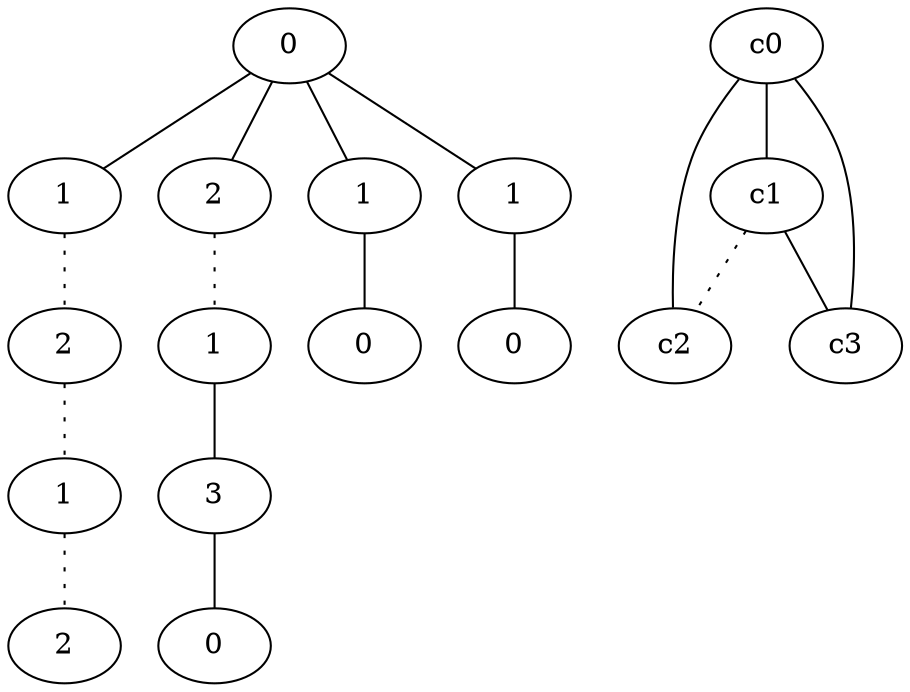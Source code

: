 graph {
a0[label=0];
a1[label=1];
a2[label=2];
a3[label=1];
a4[label=2];
a5[label=2];
a6[label=1];
a7[label=3];
a8[label=0];
a9[label=1];
a10[label=0];
a11[label=1];
a12[label=0];
a0 -- a1;
a0 -- a5;
a0 -- a9;
a0 -- a11;
a1 -- a2 [style=dotted];
a2 -- a3 [style=dotted];
a3 -- a4 [style=dotted];
a5 -- a6 [style=dotted];
a6 -- a7;
a7 -- a8;
a9 -- a10;
a11 -- a12;
c0 -- c1;
c0 -- c2;
c0 -- c3;
c1 -- c2 [style=dotted];
c1 -- c3;
}

